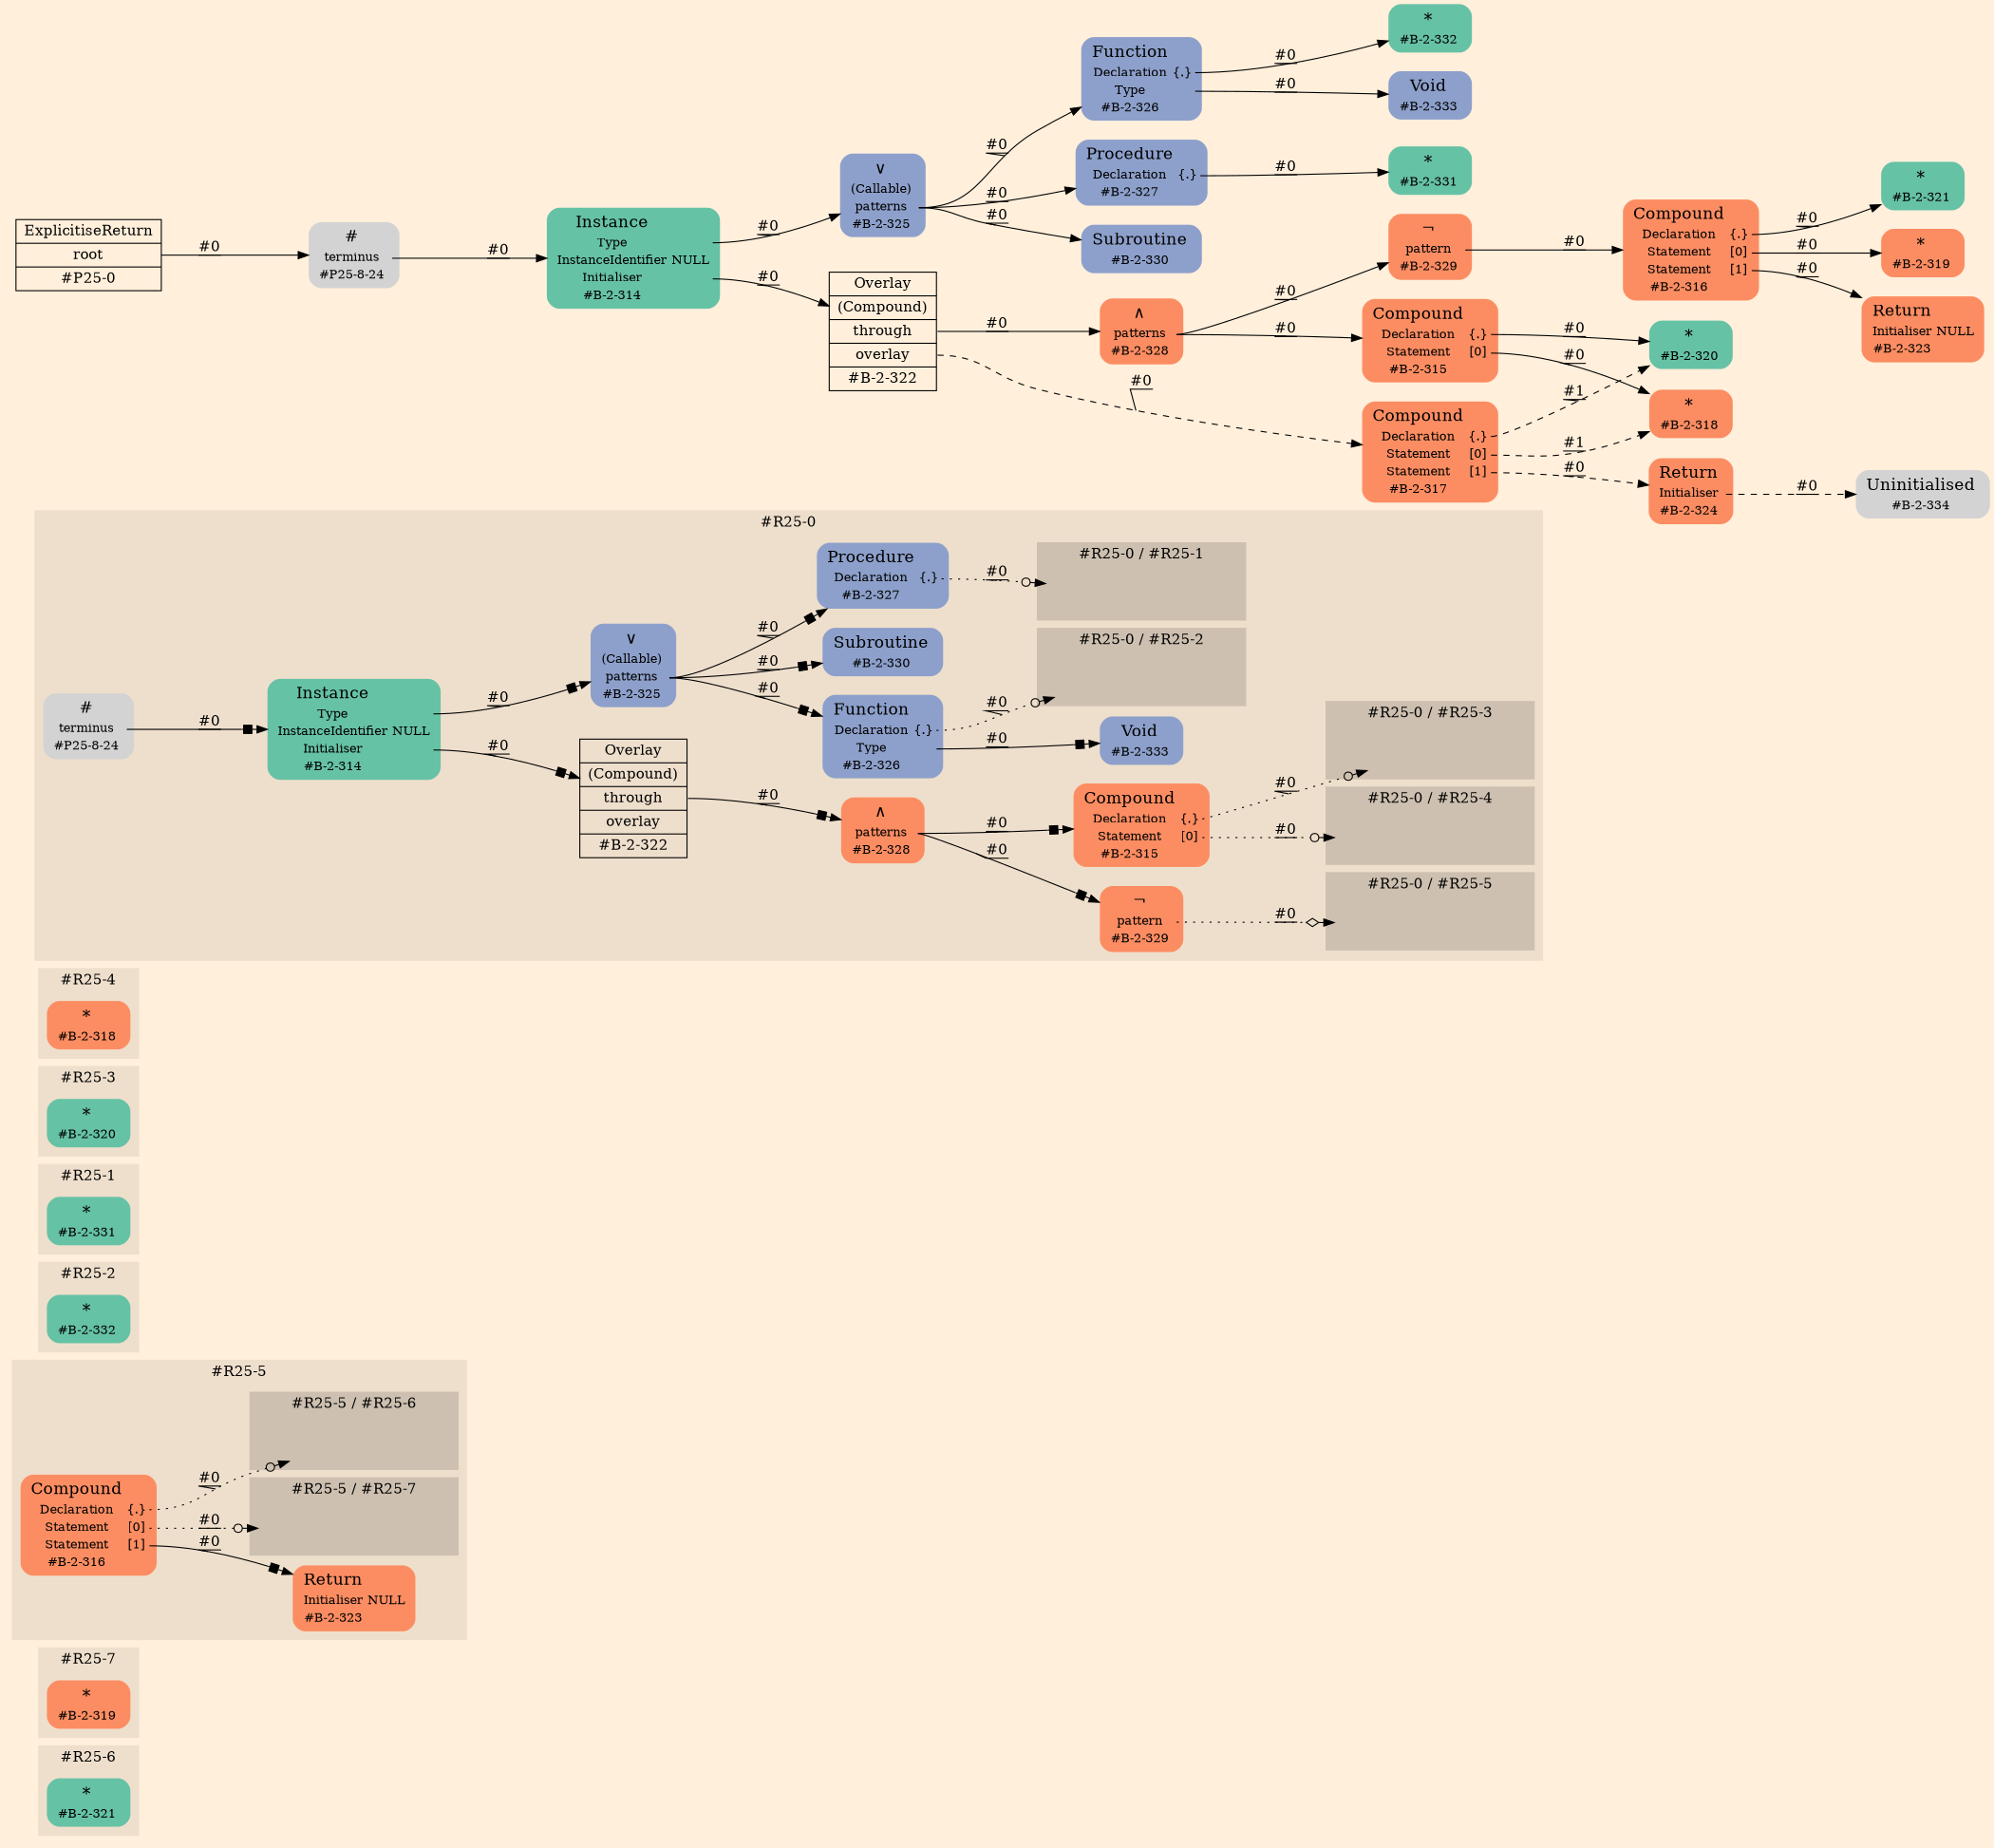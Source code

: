 digraph Inferno {
graph [
    rankdir = "LR"
    ranksep = 1.0
    size = "14,20"
    bgcolor = antiquewhite1
    color = black
    fontcolor = black
];
node [
];

// -------------------- figure #R25-6 --------------------
subgraph "cluster#R25-6" {
    label = "#R25-6"
    style = "filled"
    color = antiquewhite2
    "#R25-6 / #B-2-321" [
        shape = "plaintext"
        fillcolor = "/set28/1"
        label = <<TABLE BORDER="0" CELLBORDER="0" CELLSPACING="0">
         <TR><TD><FONT POINT-SIZE="16.0">*</FONT></TD><TD></TD></TR>
         <TR><TD>#B-2-321</TD><TD PORT="port0"></TD></TR>
        </TABLE>>
        style = "rounded,filled"
        fontsize = "12"
    ];
    
}


// -------------------- figure #R25-7 --------------------
subgraph "cluster#R25-7" {
    label = "#R25-7"
    style = "filled"
    color = antiquewhite2
    "#R25-7 / #B-2-319" [
        shape = "plaintext"
        fillcolor = "/set28/2"
        label = <<TABLE BORDER="0" CELLBORDER="0" CELLSPACING="0">
         <TR><TD><FONT POINT-SIZE="16.0">*</FONT></TD><TD></TD></TR>
         <TR><TD>#B-2-319</TD><TD PORT="port0"></TD></TR>
        </TABLE>>
        style = "rounded,filled"
        fontsize = "12"
    ];
    
}


// -------------------- figure #R25-5 --------------------
subgraph "cluster#R25-5" {
    label = "#R25-5"
    style = "filled"
    color = antiquewhite2
    "#R25-5 / #B-2-323" [
        shape = "plaintext"
        fillcolor = "/set28/2"
        label = <<TABLE BORDER="0" CELLBORDER="0" CELLSPACING="0">
         <TR><TD><FONT POINT-SIZE="16.0">Return</FONT></TD><TD></TD></TR>
         <TR><TD>Initialiser</TD><TD PORT="port0">NULL</TD></TR>
         <TR><TD>#B-2-323</TD><TD PORT="port1"></TD></TR>
        </TABLE>>
        style = "rounded,filled"
        fontsize = "12"
    ];
    
    "#R25-5 / #B-2-316" [
        shape = "plaintext"
        fillcolor = "/set28/2"
        label = <<TABLE BORDER="0" CELLBORDER="0" CELLSPACING="0">
         <TR><TD><FONT POINT-SIZE="16.0">Compound</FONT></TD><TD></TD></TR>
         <TR><TD>Declaration</TD><TD PORT="port0">{.}</TD></TR>
         <TR><TD>Statement</TD><TD PORT="port1">[0]</TD></TR>
         <TR><TD>Statement</TD><TD PORT="port2">[1]</TD></TR>
         <TR><TD>#B-2-316</TD><TD PORT="port3"></TD></TR>
        </TABLE>>
        style = "rounded,filled"
        fontsize = "12"
    ];
    
    subgraph "cluster#R25-5 / #R25-7" {
        label = "#R25-5 / #R25-7"
        style = "filled"
        color = antiquewhite3
        "#R25-5 / #0 / #B-2-319" [
            shape = "none"
            style = "invisible"
        ];
        
    }
    
    subgraph "cluster#R25-5 / #R25-6" {
        label = "#R25-5 / #R25-6"
        style = "filled"
        color = antiquewhite3
        "#R25-5 / #0 / #B-2-321" [
            shape = "none"
            style = "invisible"
        ];
        
    }
    
}


// -------------------- figure #R25-2 --------------------
subgraph "cluster#R25-2" {
    label = "#R25-2"
    style = "filled"
    color = antiquewhite2
    "#R25-2 / #B-2-332" [
        shape = "plaintext"
        fillcolor = "/set28/1"
        label = <<TABLE BORDER="0" CELLBORDER="0" CELLSPACING="0">
         <TR><TD><FONT POINT-SIZE="16.0">*</FONT></TD><TD></TD></TR>
         <TR><TD>#B-2-332</TD><TD PORT="port0"></TD></TR>
        </TABLE>>
        style = "rounded,filled"
        fontsize = "12"
    ];
    
}


// -------------------- figure #R25-1 --------------------
subgraph "cluster#R25-1" {
    label = "#R25-1"
    style = "filled"
    color = antiquewhite2
    "#R25-1 / #B-2-331" [
        shape = "plaintext"
        fillcolor = "/set28/1"
        label = <<TABLE BORDER="0" CELLBORDER="0" CELLSPACING="0">
         <TR><TD><FONT POINT-SIZE="16.0">*</FONT></TD><TD></TD></TR>
         <TR><TD>#B-2-331</TD><TD PORT="port0"></TD></TR>
        </TABLE>>
        style = "rounded,filled"
        fontsize = "12"
    ];
    
}


// -------------------- figure #R25-3 --------------------
subgraph "cluster#R25-3" {
    label = "#R25-3"
    style = "filled"
    color = antiquewhite2
    "#R25-3 / #B-2-320" [
        shape = "plaintext"
        fillcolor = "/set28/1"
        label = <<TABLE BORDER="0" CELLBORDER="0" CELLSPACING="0">
         <TR><TD><FONT POINT-SIZE="16.0">*</FONT></TD><TD></TD></TR>
         <TR><TD>#B-2-320</TD><TD PORT="port0"></TD></TR>
        </TABLE>>
        style = "rounded,filled"
        fontsize = "12"
    ];
    
}


// -------------------- figure #R25-4 --------------------
subgraph "cluster#R25-4" {
    label = "#R25-4"
    style = "filled"
    color = antiquewhite2
    "#R25-4 / #B-2-318" [
        shape = "plaintext"
        fillcolor = "/set28/2"
        label = <<TABLE BORDER="0" CELLBORDER="0" CELLSPACING="0">
         <TR><TD><FONT POINT-SIZE="16.0">*</FONT></TD><TD></TD></TR>
         <TR><TD>#B-2-318</TD><TD PORT="port0"></TD></TR>
        </TABLE>>
        style = "rounded,filled"
        fontsize = "12"
    ];
    
}


// -------------------- figure #R25-0 --------------------
subgraph "cluster#R25-0" {
    label = "#R25-0"
    style = "filled"
    color = antiquewhite2
    "#R25-0 / #B-2-329" [
        shape = "plaintext"
        fillcolor = "/set28/2"
        label = <<TABLE BORDER="0" CELLBORDER="0" CELLSPACING="0">
         <TR><TD><FONT POINT-SIZE="16.0">¬</FONT></TD><TD></TD></TR>
         <TR><TD>pattern</TD><TD PORT="port0"></TD></TR>
         <TR><TD>#B-2-329</TD><TD PORT="port1"></TD></TR>
        </TABLE>>
        style = "rounded,filled"
        fontsize = "12"
    ];
    
    "#R25-0 / #B-2-330" [
        shape = "plaintext"
        fillcolor = "/set28/3"
        label = <<TABLE BORDER="0" CELLBORDER="0" CELLSPACING="0">
         <TR><TD><FONT POINT-SIZE="16.0">Subroutine</FONT></TD><TD></TD></TR>
         <TR><TD>#B-2-330</TD><TD PORT="port0"></TD></TR>
        </TABLE>>
        style = "rounded,filled"
        fontsize = "12"
    ];
    
    "#R25-0 / #B-2-327" [
        shape = "plaintext"
        fillcolor = "/set28/3"
        label = <<TABLE BORDER="0" CELLBORDER="0" CELLSPACING="0">
         <TR><TD><FONT POINT-SIZE="16.0">Procedure</FONT></TD><TD></TD></TR>
         <TR><TD>Declaration</TD><TD PORT="port0">{.}</TD></TR>
         <TR><TD>#B-2-327</TD><TD PORT="port1"></TD></TR>
        </TABLE>>
        style = "rounded,filled"
        fontsize = "12"
    ];
    
    "#R25-0 / #B-2-328" [
        shape = "plaintext"
        fillcolor = "/set28/2"
        label = <<TABLE BORDER="0" CELLBORDER="0" CELLSPACING="0">
         <TR><TD><FONT POINT-SIZE="16.0">∧</FONT></TD><TD></TD></TR>
         <TR><TD>patterns</TD><TD PORT="port0"></TD></TR>
         <TR><TD>#B-2-328</TD><TD PORT="port1"></TD></TR>
        </TABLE>>
        style = "rounded,filled"
        fontsize = "12"
    ];
    
    "#R25-0 / #B-2-322" [
        shape = "record"
        fillcolor = antiquewhite2
        label = "<fixed> Overlay | <port0> (Compound) | <port1> through | <port2> overlay | <port3> #B-2-322"
        style = "filled"
        fontsize = "14"
        color = black
        fontcolor = black
    ];
    
    "#R25-0 / #B-2-314" [
        shape = "plaintext"
        fillcolor = "/set28/1"
        label = <<TABLE BORDER="0" CELLBORDER="0" CELLSPACING="0">
         <TR><TD><FONT POINT-SIZE="16.0">Instance</FONT></TD><TD></TD></TR>
         <TR><TD>Type</TD><TD PORT="port0"></TD></TR>
         <TR><TD>InstanceIdentifier</TD><TD PORT="port1">NULL</TD></TR>
         <TR><TD>Initialiser</TD><TD PORT="port2"></TD></TR>
         <TR><TD>#B-2-314</TD><TD PORT="port3"></TD></TR>
        </TABLE>>
        style = "rounded,filled"
        fontsize = "12"
    ];
    
    "#R25-0 / #B-2-325" [
        shape = "plaintext"
        fillcolor = "/set28/3"
        label = <<TABLE BORDER="0" CELLBORDER="0" CELLSPACING="0">
         <TR><TD><FONT POINT-SIZE="16.0">∨</FONT></TD><TD></TD></TR>
         <TR><TD>(Callable)</TD><TD PORT="port0"></TD></TR>
         <TR><TD>patterns</TD><TD PORT="port1"></TD></TR>
         <TR><TD>#B-2-325</TD><TD PORT="port2"></TD></TR>
        </TABLE>>
        style = "rounded,filled"
        fontsize = "12"
    ];
    
    "#R25-0 / #B-2-315" [
        shape = "plaintext"
        fillcolor = "/set28/2"
        label = <<TABLE BORDER="0" CELLBORDER="0" CELLSPACING="0">
         <TR><TD><FONT POINT-SIZE="16.0">Compound</FONT></TD><TD></TD></TR>
         <TR><TD>Declaration</TD><TD PORT="port0">{.}</TD></TR>
         <TR><TD>Statement</TD><TD PORT="port1">[0]</TD></TR>
         <TR><TD>#B-2-315</TD><TD PORT="port2"></TD></TR>
        </TABLE>>
        style = "rounded,filled"
        fontsize = "12"
    ];
    
    "#R25-0 / #P25-8-24" [
        shape = "plaintext"
        label = <<TABLE BORDER="0" CELLBORDER="0" CELLSPACING="0">
         <TR><TD><FONT POINT-SIZE="16.0">#</FONT></TD><TD></TD></TR>
         <TR><TD>terminus</TD><TD PORT="port0"></TD></TR>
         <TR><TD>#P25-8-24</TD><TD PORT="port1"></TD></TR>
        </TABLE>>
        style = "rounded,filled"
        fontsize = "12"
    ];
    
    "#R25-0 / #B-2-333" [
        shape = "plaintext"
        fillcolor = "/set28/3"
        label = <<TABLE BORDER="0" CELLBORDER="0" CELLSPACING="0">
         <TR><TD><FONT POINT-SIZE="16.0">Void</FONT></TD><TD></TD></TR>
         <TR><TD>#B-2-333</TD><TD PORT="port0"></TD></TR>
        </TABLE>>
        style = "rounded,filled"
        fontsize = "12"
    ];
    
    "#R25-0 / #B-2-326" [
        shape = "plaintext"
        fillcolor = "/set28/3"
        label = <<TABLE BORDER="0" CELLBORDER="0" CELLSPACING="0">
         <TR><TD><FONT POINT-SIZE="16.0">Function</FONT></TD><TD></TD></TR>
         <TR><TD>Declaration</TD><TD PORT="port0">{.}</TD></TR>
         <TR><TD>Type</TD><TD PORT="port1"></TD></TR>
         <TR><TD>#B-2-326</TD><TD PORT="port2"></TD></TR>
        </TABLE>>
        style = "rounded,filled"
        fontsize = "12"
    ];
    
    subgraph "cluster#R25-0 / #R25-4" {
        label = "#R25-0 / #R25-4"
        style = "filled"
        color = antiquewhite3
        "#R25-0 / #0 / #B-2-318" [
            shape = "none"
            style = "invisible"
        ];
        
    }
    
    subgraph "cluster#R25-0 / #R25-3" {
        label = "#R25-0 / #R25-3"
        style = "filled"
        color = antiquewhite3
        "#R25-0 / #0 / #B-2-320" [
            shape = "none"
            style = "invisible"
        ];
        
    }
    
    subgraph "cluster#R25-0 / #R25-1" {
        label = "#R25-0 / #R25-1"
        style = "filled"
        color = antiquewhite3
        "#R25-0 / #0 / #B-2-331" [
            shape = "none"
            style = "invisible"
        ];
        
    }
    
    subgraph "cluster#R25-0 / #R25-2" {
        label = "#R25-0 / #R25-2"
        style = "filled"
        color = antiquewhite3
        "#R25-0 / #0 / #B-2-332" [
            shape = "none"
            style = "invisible"
        ];
        
    }
    
    subgraph "cluster#R25-0 / #R25-5" {
        label = "#R25-0 / #R25-5"
        style = "filled"
        color = antiquewhite3
        "#R25-0 / #0 / #B-2-316" [
            shape = "none"
            style = "invisible"
        ];
        
    }
    
}


// -------------------- transformation figure --------------------
"CR#P25-0" [
    shape = "record"
    fillcolor = antiquewhite1
    label = "<fixed> ExplicitiseReturn | <port0> root | <port1> #P25-0"
    style = "filled"
    fontsize = "14"
    color = black
    fontcolor = black
];

"#P25-8-24" [
    shape = "plaintext"
    label = <<TABLE BORDER="0" CELLBORDER="0" CELLSPACING="0">
     <TR><TD><FONT POINT-SIZE="16.0">#</FONT></TD><TD></TD></TR>
     <TR><TD>terminus</TD><TD PORT="port0"></TD></TR>
     <TR><TD>#P25-8-24</TD><TD PORT="port1"></TD></TR>
    </TABLE>>
    style = "rounded,filled"
    fontsize = "12"
];

"#B-2-314" [
    shape = "plaintext"
    fillcolor = "/set28/1"
    label = <<TABLE BORDER="0" CELLBORDER="0" CELLSPACING="0">
     <TR><TD><FONT POINT-SIZE="16.0">Instance</FONT></TD><TD></TD></TR>
     <TR><TD>Type</TD><TD PORT="port0"></TD></TR>
     <TR><TD>InstanceIdentifier</TD><TD PORT="port1">NULL</TD></TR>
     <TR><TD>Initialiser</TD><TD PORT="port2"></TD></TR>
     <TR><TD>#B-2-314</TD><TD PORT="port3"></TD></TR>
    </TABLE>>
    style = "rounded,filled"
    fontsize = "12"
];

"#B-2-325" [
    shape = "plaintext"
    fillcolor = "/set28/3"
    label = <<TABLE BORDER="0" CELLBORDER="0" CELLSPACING="0">
     <TR><TD><FONT POINT-SIZE="16.0">∨</FONT></TD><TD></TD></TR>
     <TR><TD>(Callable)</TD><TD PORT="port0"></TD></TR>
     <TR><TD>patterns</TD><TD PORT="port1"></TD></TR>
     <TR><TD>#B-2-325</TD><TD PORT="port2"></TD></TR>
    </TABLE>>
    style = "rounded,filled"
    fontsize = "12"
];

"#B-2-326" [
    shape = "plaintext"
    fillcolor = "/set28/3"
    label = <<TABLE BORDER="0" CELLBORDER="0" CELLSPACING="0">
     <TR><TD><FONT POINT-SIZE="16.0">Function</FONT></TD><TD></TD></TR>
     <TR><TD>Declaration</TD><TD PORT="port0">{.}</TD></TR>
     <TR><TD>Type</TD><TD PORT="port1"></TD></TR>
     <TR><TD>#B-2-326</TD><TD PORT="port2"></TD></TR>
    </TABLE>>
    style = "rounded,filled"
    fontsize = "12"
];

"#B-2-332" [
    shape = "plaintext"
    fillcolor = "/set28/1"
    label = <<TABLE BORDER="0" CELLBORDER="0" CELLSPACING="0">
     <TR><TD><FONT POINT-SIZE="16.0">*</FONT></TD><TD></TD></TR>
     <TR><TD>#B-2-332</TD><TD PORT="port0"></TD></TR>
    </TABLE>>
    style = "rounded,filled"
    fontsize = "12"
];

"#B-2-333" [
    shape = "plaintext"
    fillcolor = "/set28/3"
    label = <<TABLE BORDER="0" CELLBORDER="0" CELLSPACING="0">
     <TR><TD><FONT POINT-SIZE="16.0">Void</FONT></TD><TD></TD></TR>
     <TR><TD>#B-2-333</TD><TD PORT="port0"></TD></TR>
    </TABLE>>
    style = "rounded,filled"
    fontsize = "12"
];

"#B-2-327" [
    shape = "plaintext"
    fillcolor = "/set28/3"
    label = <<TABLE BORDER="0" CELLBORDER="0" CELLSPACING="0">
     <TR><TD><FONT POINT-SIZE="16.0">Procedure</FONT></TD><TD></TD></TR>
     <TR><TD>Declaration</TD><TD PORT="port0">{.}</TD></TR>
     <TR><TD>#B-2-327</TD><TD PORT="port1"></TD></TR>
    </TABLE>>
    style = "rounded,filled"
    fontsize = "12"
];

"#B-2-331" [
    shape = "plaintext"
    fillcolor = "/set28/1"
    label = <<TABLE BORDER="0" CELLBORDER="0" CELLSPACING="0">
     <TR><TD><FONT POINT-SIZE="16.0">*</FONT></TD><TD></TD></TR>
     <TR><TD>#B-2-331</TD><TD PORT="port0"></TD></TR>
    </TABLE>>
    style = "rounded,filled"
    fontsize = "12"
];

"#B-2-330" [
    shape = "plaintext"
    fillcolor = "/set28/3"
    label = <<TABLE BORDER="0" CELLBORDER="0" CELLSPACING="0">
     <TR><TD><FONT POINT-SIZE="16.0">Subroutine</FONT></TD><TD></TD></TR>
     <TR><TD>#B-2-330</TD><TD PORT="port0"></TD></TR>
    </TABLE>>
    style = "rounded,filled"
    fontsize = "12"
];

"#B-2-322" [
    shape = "record"
    fillcolor = antiquewhite1
    label = "<fixed> Overlay | <port0> (Compound) | <port1> through | <port2> overlay | <port3> #B-2-322"
    style = "filled"
    fontsize = "14"
    color = black
    fontcolor = black
];

"#B-2-328" [
    shape = "plaintext"
    fillcolor = "/set28/2"
    label = <<TABLE BORDER="0" CELLBORDER="0" CELLSPACING="0">
     <TR><TD><FONT POINT-SIZE="16.0">∧</FONT></TD><TD></TD></TR>
     <TR><TD>patterns</TD><TD PORT="port0"></TD></TR>
     <TR><TD>#B-2-328</TD><TD PORT="port1"></TD></TR>
    </TABLE>>
    style = "rounded,filled"
    fontsize = "12"
];

"#B-2-315" [
    shape = "plaintext"
    fillcolor = "/set28/2"
    label = <<TABLE BORDER="0" CELLBORDER="0" CELLSPACING="0">
     <TR><TD><FONT POINT-SIZE="16.0">Compound</FONT></TD><TD></TD></TR>
     <TR><TD>Declaration</TD><TD PORT="port0">{.}</TD></TR>
     <TR><TD>Statement</TD><TD PORT="port1">[0]</TD></TR>
     <TR><TD>#B-2-315</TD><TD PORT="port2"></TD></TR>
    </TABLE>>
    style = "rounded,filled"
    fontsize = "12"
];

"#B-2-320" [
    shape = "plaintext"
    fillcolor = "/set28/1"
    label = <<TABLE BORDER="0" CELLBORDER="0" CELLSPACING="0">
     <TR><TD><FONT POINT-SIZE="16.0">*</FONT></TD><TD></TD></TR>
     <TR><TD>#B-2-320</TD><TD PORT="port0"></TD></TR>
    </TABLE>>
    style = "rounded,filled"
    fontsize = "12"
];

"#B-2-318" [
    shape = "plaintext"
    fillcolor = "/set28/2"
    label = <<TABLE BORDER="0" CELLBORDER="0" CELLSPACING="0">
     <TR><TD><FONT POINT-SIZE="16.0">*</FONT></TD><TD></TD></TR>
     <TR><TD>#B-2-318</TD><TD PORT="port0"></TD></TR>
    </TABLE>>
    style = "rounded,filled"
    fontsize = "12"
];

"#B-2-329" [
    shape = "plaintext"
    fillcolor = "/set28/2"
    label = <<TABLE BORDER="0" CELLBORDER="0" CELLSPACING="0">
     <TR><TD><FONT POINT-SIZE="16.0">¬</FONT></TD><TD></TD></TR>
     <TR><TD>pattern</TD><TD PORT="port0"></TD></TR>
     <TR><TD>#B-2-329</TD><TD PORT="port1"></TD></TR>
    </TABLE>>
    style = "rounded,filled"
    fontsize = "12"
];

"#B-2-316" [
    shape = "plaintext"
    fillcolor = "/set28/2"
    label = <<TABLE BORDER="0" CELLBORDER="0" CELLSPACING="0">
     <TR><TD><FONT POINT-SIZE="16.0">Compound</FONT></TD><TD></TD></TR>
     <TR><TD>Declaration</TD><TD PORT="port0">{.}</TD></TR>
     <TR><TD>Statement</TD><TD PORT="port1">[0]</TD></TR>
     <TR><TD>Statement</TD><TD PORT="port2">[1]</TD></TR>
     <TR><TD>#B-2-316</TD><TD PORT="port3"></TD></TR>
    </TABLE>>
    style = "rounded,filled"
    fontsize = "12"
];

"#B-2-321" [
    shape = "plaintext"
    fillcolor = "/set28/1"
    label = <<TABLE BORDER="0" CELLBORDER="0" CELLSPACING="0">
     <TR><TD><FONT POINT-SIZE="16.0">*</FONT></TD><TD></TD></TR>
     <TR><TD>#B-2-321</TD><TD PORT="port0"></TD></TR>
    </TABLE>>
    style = "rounded,filled"
    fontsize = "12"
];

"#B-2-319" [
    shape = "plaintext"
    fillcolor = "/set28/2"
    label = <<TABLE BORDER="0" CELLBORDER="0" CELLSPACING="0">
     <TR><TD><FONT POINT-SIZE="16.0">*</FONT></TD><TD></TD></TR>
     <TR><TD>#B-2-319</TD><TD PORT="port0"></TD></TR>
    </TABLE>>
    style = "rounded,filled"
    fontsize = "12"
];

"#B-2-323" [
    shape = "plaintext"
    fillcolor = "/set28/2"
    label = <<TABLE BORDER="0" CELLBORDER="0" CELLSPACING="0">
     <TR><TD><FONT POINT-SIZE="16.0">Return</FONT></TD><TD></TD></TR>
     <TR><TD>Initialiser</TD><TD PORT="port0">NULL</TD></TR>
     <TR><TD>#B-2-323</TD><TD PORT="port1"></TD></TR>
    </TABLE>>
    style = "rounded,filled"
    fontsize = "12"
];

"#B-2-317" [
    shape = "plaintext"
    fillcolor = "/set28/2"
    label = <<TABLE BORDER="0" CELLBORDER="0" CELLSPACING="0">
     <TR><TD><FONT POINT-SIZE="16.0">Compound</FONT></TD><TD></TD></TR>
     <TR><TD>Declaration</TD><TD PORT="port0">{.}</TD></TR>
     <TR><TD>Statement</TD><TD PORT="port1">[0]</TD></TR>
     <TR><TD>Statement</TD><TD PORT="port2">[1]</TD></TR>
     <TR><TD>#B-2-317</TD><TD PORT="port3"></TD></TR>
    </TABLE>>
    style = "rounded,filled"
    fontsize = "12"
];

"#B-2-324" [
    shape = "plaintext"
    fillcolor = "/set28/2"
    label = <<TABLE BORDER="0" CELLBORDER="0" CELLSPACING="0">
     <TR><TD><FONT POINT-SIZE="16.0">Return</FONT></TD><TD></TD></TR>
     <TR><TD>Initialiser</TD><TD PORT="port0"></TD></TR>
     <TR><TD>#B-2-324</TD><TD PORT="port1"></TD></TR>
    </TABLE>>
    style = "rounded,filled"
    fontsize = "12"
];

"#B-2-334" [
    shape = "plaintext"
    label = <<TABLE BORDER="0" CELLBORDER="0" CELLSPACING="0">
     <TR><TD><FONT POINT-SIZE="16.0">Uninitialised</FONT></TD><TD></TD></TR>
     <TR><TD>#B-2-334</TD><TD PORT="port0"></TD></TR>
    </TABLE>>
    style = "rounded,filled"
    fontsize = "12"
];


// -------------------- links --------------------
// links for block CR#P25-0
"CR#P25-0":port0 -> "#P25-8-24" [
    style="solid"
    label = "#0"
    decorate = true
    color = black
    fontcolor = black
];

// links for block #P25-8-24
"#P25-8-24":port0 -> "#B-2-314" [
    style="solid"
    label = "#0"
    decorate = true
    color = black
    fontcolor = black
];

// links for block #B-2-314
"#B-2-314":port0 -> "#B-2-325" [
    style="solid"
    label = "#0"
    decorate = true
    color = black
    fontcolor = black
];

"#B-2-314":port2 -> "#B-2-322" [
    style="solid"
    label = "#0"
    decorate = true
    color = black
    fontcolor = black
];

// links for block #B-2-325
"#B-2-325":port1 -> "#B-2-326" [
    style="solid"
    label = "#0"
    decorate = true
    color = black
    fontcolor = black
];

"#B-2-325":port1 -> "#B-2-327" [
    style="solid"
    label = "#0"
    decorate = true
    color = black
    fontcolor = black
];

"#B-2-325":port1 -> "#B-2-330" [
    style="solid"
    label = "#0"
    decorate = true
    color = black
    fontcolor = black
];

// links for block #B-2-326
"#B-2-326":port0 -> "#B-2-332" [
    style="solid"
    label = "#0"
    decorate = true
    color = black
    fontcolor = black
];

"#B-2-326":port1 -> "#B-2-333" [
    style="solid"
    label = "#0"
    decorate = true
    color = black
    fontcolor = black
];

// links for block #B-2-332
// links for block #B-2-333
// links for block #B-2-327
"#B-2-327":port0 -> "#B-2-331" [
    style="solid"
    label = "#0"
    decorate = true
    color = black
    fontcolor = black
];

// links for block #B-2-331
// links for block #B-2-330
// links for block #B-2-322
"#B-2-322":port1 -> "#B-2-328" [
    style="solid"
    label = "#0"
    decorate = true
    color = black
    fontcolor = black
];

"#B-2-322":port2 -> "#B-2-317" [
    style="dashed"
    label = "#0"
    decorate = true
    color = black
    fontcolor = black
];

// links for block #B-2-328
"#B-2-328":port0 -> "#B-2-315" [
    style="solid"
    label = "#0"
    decorate = true
    color = black
    fontcolor = black
];

"#B-2-328":port0 -> "#B-2-329" [
    style="solid"
    label = "#0"
    decorate = true
    color = black
    fontcolor = black
];

// links for block #B-2-315
"#B-2-315":port0 -> "#B-2-320" [
    style="solid"
    label = "#0"
    decorate = true
    color = black
    fontcolor = black
];

"#B-2-315":port1 -> "#B-2-318" [
    style="solid"
    label = "#0"
    decorate = true
    color = black
    fontcolor = black
];

// links for block #B-2-320
// links for block #B-2-318
// links for block #B-2-329
"#B-2-329":port0 -> "#B-2-316" [
    style="solid"
    label = "#0"
    decorate = true
    color = black
    fontcolor = black
];

// links for block #B-2-316
"#B-2-316":port0 -> "#B-2-321" [
    style="solid"
    label = "#0"
    decorate = true
    color = black
    fontcolor = black
];

"#B-2-316":port1 -> "#B-2-319" [
    style="solid"
    label = "#0"
    decorate = true
    color = black
    fontcolor = black
];

"#B-2-316":port2 -> "#B-2-323" [
    style="solid"
    label = "#0"
    decorate = true
    color = black
    fontcolor = black
];

// links for block #B-2-321
// links for block #B-2-319
// links for block #B-2-323
// links for block #B-2-317
"#B-2-317":port0 -> "#B-2-320" [
    style="dashed"
    label = "#1"
    decorate = true
    color = black
    fontcolor = black
];

"#B-2-317":port1 -> "#B-2-318" [
    style="dashed"
    label = "#1"
    decorate = true
    color = black
    fontcolor = black
];

"#B-2-317":port2 -> "#B-2-324" [
    style="dashed"
    label = "#0"
    decorate = true
    color = black
    fontcolor = black
];

// links for block #B-2-324
"#B-2-324":port0 -> "#B-2-334" [
    style="dashed"
    label = "#0"
    decorate = true
    color = black
    fontcolor = black
];

// links for block #B-2-334
// links for block #R25-0 / #B-2-329
"#R25-0 / #B-2-329":port0 -> "#R25-0 / #0 / #B-2-316" [
    style="dotted"
    arrowhead="normalnoneodiamond"
    label = "#0"
    decorate = true
    color = black
    fontcolor = black
];

// links for block #R25-0 / #B-2-330
// links for block #R25-0 / #B-2-327
"#R25-0 / #B-2-327":port0 -> "#R25-0 / #0 / #B-2-331" [
    style="dotted"
    arrowhead="normalnoneodot"
    label = "#0"
    decorate = true
    color = black
    fontcolor = black
];

// links for block #R25-0 / #B-2-328
"#R25-0 / #B-2-328":port0 -> "#R25-0 / #B-2-315" [
    style="solid"
    arrowhead="normalnonebox"
    label = "#0"
    decorate = true
    color = black
    fontcolor = black
];

"#R25-0 / #B-2-328":port0 -> "#R25-0 / #B-2-329" [
    style="solid"
    arrowhead="normalnonebox"
    label = "#0"
    decorate = true
    color = black
    fontcolor = black
];

// links for block #R25-0 / #B-2-322
"#R25-0 / #B-2-322":port1 -> "#R25-0 / #B-2-328" [
    style="solid"
    arrowhead="normalnonebox"
    label = "#0"
    decorate = true
    color = black
    fontcolor = black
];

// links for block #R25-0 / #B-2-314
"#R25-0 / #B-2-314":port0 -> "#R25-0 / #B-2-325" [
    style="solid"
    arrowhead="normalnonebox"
    label = "#0"
    decorate = true
    color = black
    fontcolor = black
];

"#R25-0 / #B-2-314":port2 -> "#R25-0 / #B-2-322" [
    style="solid"
    arrowhead="normalnonebox"
    label = "#0"
    decorate = true
    color = black
    fontcolor = black
];

// links for block #R25-0 / #B-2-325
"#R25-0 / #B-2-325":port1 -> "#R25-0 / #B-2-326" [
    style="solid"
    arrowhead="normalnonebox"
    label = "#0"
    decorate = true
    color = black
    fontcolor = black
];

"#R25-0 / #B-2-325":port1 -> "#R25-0 / #B-2-327" [
    style="solid"
    arrowhead="normalnonebox"
    label = "#0"
    decorate = true
    color = black
    fontcolor = black
];

"#R25-0 / #B-2-325":port1 -> "#R25-0 / #B-2-330" [
    style="solid"
    arrowhead="normalnonebox"
    label = "#0"
    decorate = true
    color = black
    fontcolor = black
];

// links for block #R25-0 / #B-2-315
"#R25-0 / #B-2-315":port0 -> "#R25-0 / #0 / #B-2-320" [
    style="dotted"
    arrowhead="normalnoneodot"
    label = "#0"
    decorate = true
    color = black
    fontcolor = black
];

"#R25-0 / #B-2-315":port1 -> "#R25-0 / #0 / #B-2-318" [
    style="dotted"
    arrowhead="normalnoneodot"
    label = "#0"
    decorate = true
    color = black
    fontcolor = black
];

// links for block #R25-0 / #P25-8-24
"#R25-0 / #P25-8-24":port0 -> "#R25-0 / #B-2-314" [
    style="solid"
    arrowhead="normalnonebox"
    label = "#0"
    decorate = true
    color = black
    fontcolor = black
];

// links for block #R25-0 / #B-2-333
// links for block #R25-0 / #B-2-326
"#R25-0 / #B-2-326":port0 -> "#R25-0 / #0 / #B-2-332" [
    style="dotted"
    arrowhead="normalnoneodot"
    label = "#0"
    decorate = true
    color = black
    fontcolor = black
];

"#R25-0 / #B-2-326":port1 -> "#R25-0 / #B-2-333" [
    style="solid"
    arrowhead="normalnonebox"
    label = "#0"
    decorate = true
    color = black
    fontcolor = black
];

// links for block #R25-0 / #0 / #B-2-318
// links for block #R25-0 / #0 / #B-2-320
// links for block #R25-0 / #0 / #B-2-331
// links for block #R25-0 / #0 / #B-2-332
// links for block #R25-0 / #0 / #B-2-316
// links for block #R25-4 / #B-2-318
// links for block #R25-3 / #B-2-320
// links for block #R25-1 / #B-2-331
// links for block #R25-2 / #B-2-332
// links for block #R25-5 / #B-2-323
// links for block #R25-5 / #B-2-316
"#R25-5 / #B-2-316":port0 -> "#R25-5 / #0 / #B-2-321" [
    style="dotted"
    arrowhead="normalnoneodot"
    label = "#0"
    decorate = true
    color = black
    fontcolor = black
];

"#R25-5 / #B-2-316":port1 -> "#R25-5 / #0 / #B-2-319" [
    style="dotted"
    arrowhead="normalnoneodot"
    label = "#0"
    decorate = true
    color = black
    fontcolor = black
];

"#R25-5 / #B-2-316":port2 -> "#R25-5 / #B-2-323" [
    style="solid"
    arrowhead="normalnonebox"
    label = "#0"
    decorate = true
    color = black
    fontcolor = black
];

// links for block #R25-5 / #0 / #B-2-319
// links for block #R25-5 / #0 / #B-2-321
// links for block #R25-7 / #B-2-319
// links for block #R25-6 / #B-2-321
}
